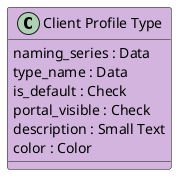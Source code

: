 @startuml
class "Client Profile Type" #D2B4DE {
  naming_series : Data
  type_name : Data
  is_default : Check
  portal_visible : Check
  description : Small Text
  color : Color
}
@enduml